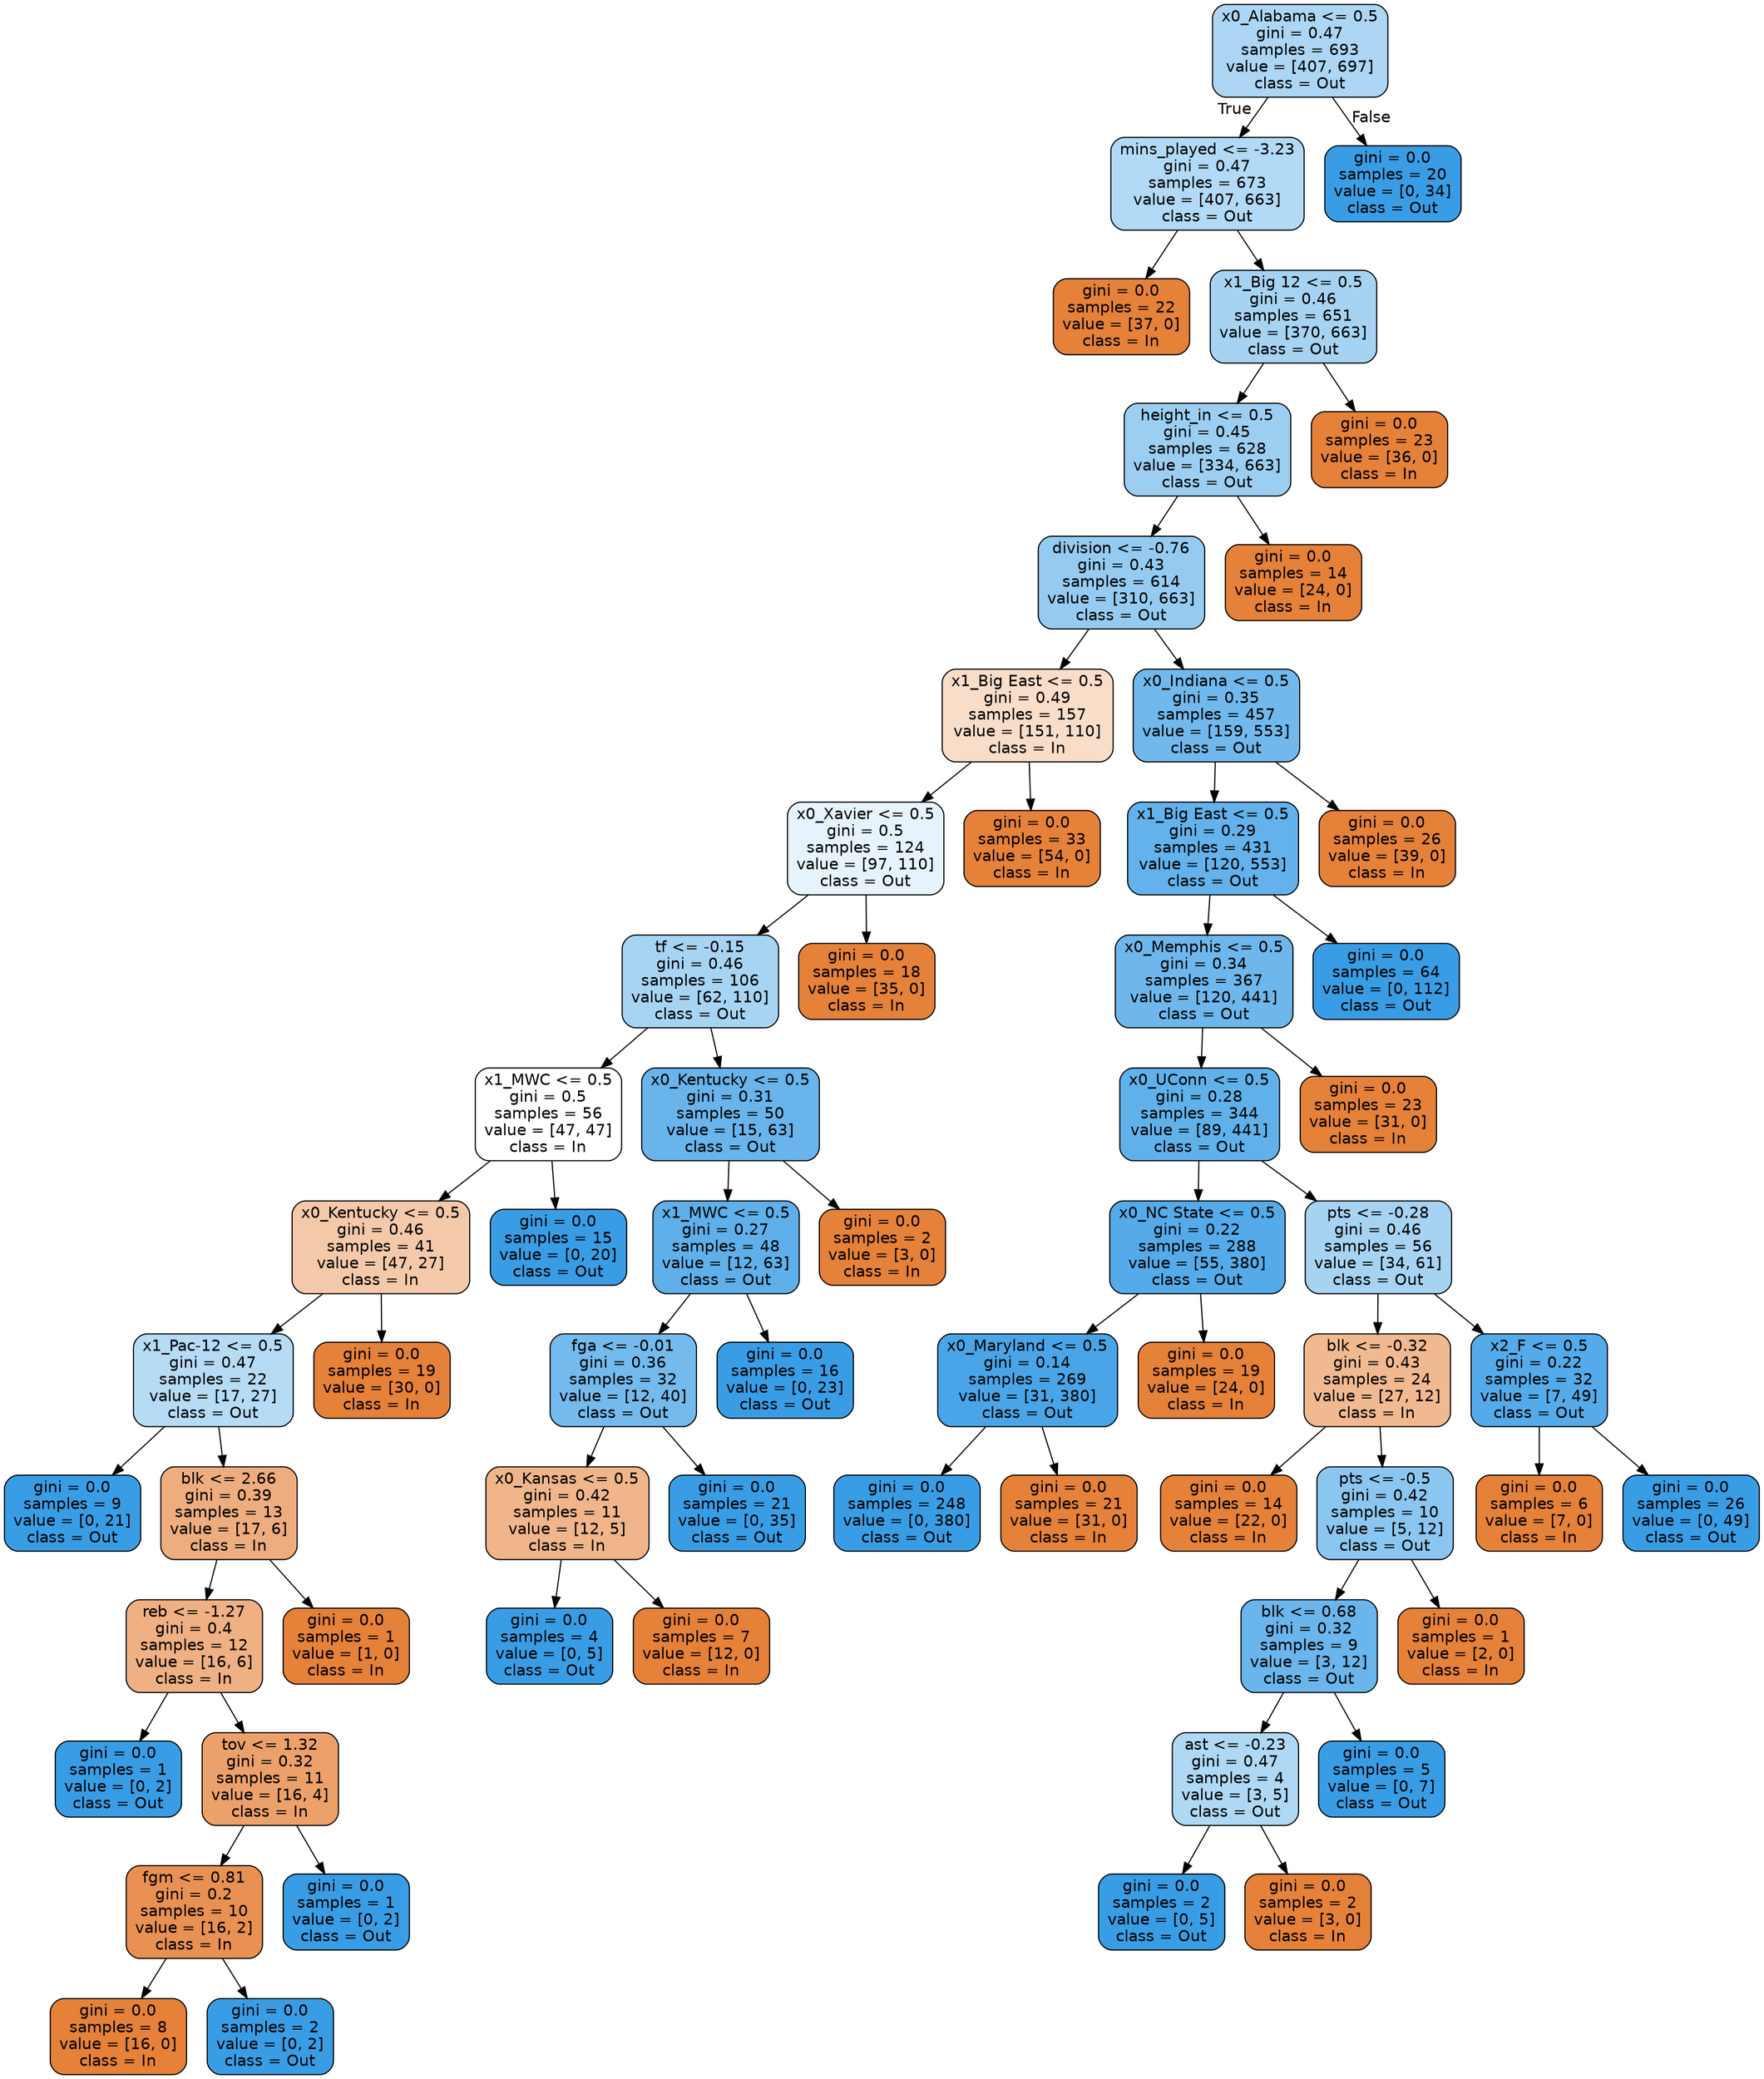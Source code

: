 digraph Tree {
node [shape=box, style="filled, rounded", color="black", fontname=helvetica] ;
edge [fontname=helvetica] ;
0 [label="x0_Alabama <= 0.5\ngini = 0.47\nsamples = 693\nvalue = [407, 697]\nclass = Out", fillcolor="#399de56a"] ;
1 [label="mins_played <= -3.23\ngini = 0.47\nsamples = 673\nvalue = [407, 663]\nclass = Out", fillcolor="#399de562"] ;
0 -> 1 [labeldistance=2.5, labelangle=45, headlabel="True"] ;
2 [label="gini = 0.0\nsamples = 22\nvalue = [37, 0]\nclass = In", fillcolor="#e58139ff"] ;
1 -> 2 ;
3 [label="x1_Big 12 <= 0.5\ngini = 0.46\nsamples = 651\nvalue = [370, 663]\nclass = Out", fillcolor="#399de571"] ;
1 -> 3 ;
4 [label="height_in <= 0.5\ngini = 0.45\nsamples = 628\nvalue = [334, 663]\nclass = Out", fillcolor="#399de57f"] ;
3 -> 4 ;
5 [label="division <= -0.76\ngini = 0.43\nsamples = 614\nvalue = [310, 663]\nclass = Out", fillcolor="#399de588"] ;
4 -> 5 ;
6 [label="x1_Big East <= 0.5\ngini = 0.49\nsamples = 157\nvalue = [151, 110]\nclass = In", fillcolor="#e5813945"] ;
5 -> 6 ;
7 [label="x0_Xavier <= 0.5\ngini = 0.5\nsamples = 124\nvalue = [97, 110]\nclass = Out", fillcolor="#399de51e"] ;
6 -> 7 ;
8 [label="tf <= -0.15\ngini = 0.46\nsamples = 106\nvalue = [62, 110]\nclass = Out", fillcolor="#399de56f"] ;
7 -> 8 ;
9 [label="x1_MWC <= 0.5\ngini = 0.5\nsamples = 56\nvalue = [47, 47]\nclass = In", fillcolor="#e5813900"] ;
8 -> 9 ;
10 [label="x0_Kentucky <= 0.5\ngini = 0.46\nsamples = 41\nvalue = [47, 27]\nclass = In", fillcolor="#e581396d"] ;
9 -> 10 ;
11 [label="x1_Pac-12 <= 0.5\ngini = 0.47\nsamples = 22\nvalue = [17, 27]\nclass = Out", fillcolor="#399de55e"] ;
10 -> 11 ;
12 [label="gini = 0.0\nsamples = 9\nvalue = [0, 21]\nclass = Out", fillcolor="#399de5ff"] ;
11 -> 12 ;
13 [label="blk <= 2.66\ngini = 0.39\nsamples = 13\nvalue = [17, 6]\nclass = In", fillcolor="#e58139a5"] ;
11 -> 13 ;
14 [label="reb <= -1.27\ngini = 0.4\nsamples = 12\nvalue = [16, 6]\nclass = In", fillcolor="#e581399f"] ;
13 -> 14 ;
15 [label="gini = 0.0\nsamples = 1\nvalue = [0, 2]\nclass = Out", fillcolor="#399de5ff"] ;
14 -> 15 ;
16 [label="tov <= 1.32\ngini = 0.32\nsamples = 11\nvalue = [16, 4]\nclass = In", fillcolor="#e58139bf"] ;
14 -> 16 ;
17 [label="fgm <= 0.81\ngini = 0.2\nsamples = 10\nvalue = [16, 2]\nclass = In", fillcolor="#e58139df"] ;
16 -> 17 ;
18 [label="gini = 0.0\nsamples = 8\nvalue = [16, 0]\nclass = In", fillcolor="#e58139ff"] ;
17 -> 18 ;
19 [label="gini = 0.0\nsamples = 2\nvalue = [0, 2]\nclass = Out", fillcolor="#399de5ff"] ;
17 -> 19 ;
20 [label="gini = 0.0\nsamples = 1\nvalue = [0, 2]\nclass = Out", fillcolor="#399de5ff"] ;
16 -> 20 ;
21 [label="gini = 0.0\nsamples = 1\nvalue = [1, 0]\nclass = In", fillcolor="#e58139ff"] ;
13 -> 21 ;
22 [label="gini = 0.0\nsamples = 19\nvalue = [30, 0]\nclass = In", fillcolor="#e58139ff"] ;
10 -> 22 ;
23 [label="gini = 0.0\nsamples = 15\nvalue = [0, 20]\nclass = Out", fillcolor="#399de5ff"] ;
9 -> 23 ;
24 [label="x0_Kentucky <= 0.5\ngini = 0.31\nsamples = 50\nvalue = [15, 63]\nclass = Out", fillcolor="#399de5c2"] ;
8 -> 24 ;
25 [label="x1_MWC <= 0.5\ngini = 0.27\nsamples = 48\nvalue = [12, 63]\nclass = Out", fillcolor="#399de5ce"] ;
24 -> 25 ;
26 [label="fga <= -0.01\ngini = 0.36\nsamples = 32\nvalue = [12, 40]\nclass = Out", fillcolor="#399de5b3"] ;
25 -> 26 ;
27 [label="x0_Kansas <= 0.5\ngini = 0.42\nsamples = 11\nvalue = [12, 5]\nclass = In", fillcolor="#e5813995"] ;
26 -> 27 ;
28 [label="gini = 0.0\nsamples = 4\nvalue = [0, 5]\nclass = Out", fillcolor="#399de5ff"] ;
27 -> 28 ;
29 [label="gini = 0.0\nsamples = 7\nvalue = [12, 0]\nclass = In", fillcolor="#e58139ff"] ;
27 -> 29 ;
30 [label="gini = 0.0\nsamples = 21\nvalue = [0, 35]\nclass = Out", fillcolor="#399de5ff"] ;
26 -> 30 ;
31 [label="gini = 0.0\nsamples = 16\nvalue = [0, 23]\nclass = Out", fillcolor="#399de5ff"] ;
25 -> 31 ;
32 [label="gini = 0.0\nsamples = 2\nvalue = [3, 0]\nclass = In", fillcolor="#e58139ff"] ;
24 -> 32 ;
33 [label="gini = 0.0\nsamples = 18\nvalue = [35, 0]\nclass = In", fillcolor="#e58139ff"] ;
7 -> 33 ;
34 [label="gini = 0.0\nsamples = 33\nvalue = [54, 0]\nclass = In", fillcolor="#e58139ff"] ;
6 -> 34 ;
35 [label="x0_Indiana <= 0.5\ngini = 0.35\nsamples = 457\nvalue = [159, 553]\nclass = Out", fillcolor="#399de5b6"] ;
5 -> 35 ;
36 [label="x1_Big East <= 0.5\ngini = 0.29\nsamples = 431\nvalue = [120, 553]\nclass = Out", fillcolor="#399de5c8"] ;
35 -> 36 ;
37 [label="x0_Memphis <= 0.5\ngini = 0.34\nsamples = 367\nvalue = [120, 441]\nclass = Out", fillcolor="#399de5ba"] ;
36 -> 37 ;
38 [label="x0_UConn <= 0.5\ngini = 0.28\nsamples = 344\nvalue = [89, 441]\nclass = Out", fillcolor="#399de5cc"] ;
37 -> 38 ;
39 [label="x0_NC State <= 0.5\ngini = 0.22\nsamples = 288\nvalue = [55, 380]\nclass = Out", fillcolor="#399de5da"] ;
38 -> 39 ;
40 [label="x0_Maryland <= 0.5\ngini = 0.14\nsamples = 269\nvalue = [31, 380]\nclass = Out", fillcolor="#399de5ea"] ;
39 -> 40 ;
41 [label="gini = 0.0\nsamples = 248\nvalue = [0, 380]\nclass = Out", fillcolor="#399de5ff"] ;
40 -> 41 ;
42 [label="gini = 0.0\nsamples = 21\nvalue = [31, 0]\nclass = In", fillcolor="#e58139ff"] ;
40 -> 42 ;
43 [label="gini = 0.0\nsamples = 19\nvalue = [24, 0]\nclass = In", fillcolor="#e58139ff"] ;
39 -> 43 ;
44 [label="pts <= -0.28\ngini = 0.46\nsamples = 56\nvalue = [34, 61]\nclass = Out", fillcolor="#399de571"] ;
38 -> 44 ;
45 [label="blk <= -0.32\ngini = 0.43\nsamples = 24\nvalue = [27, 12]\nclass = In", fillcolor="#e581398e"] ;
44 -> 45 ;
46 [label="gini = 0.0\nsamples = 14\nvalue = [22, 0]\nclass = In", fillcolor="#e58139ff"] ;
45 -> 46 ;
47 [label="pts <= -0.5\ngini = 0.42\nsamples = 10\nvalue = [5, 12]\nclass = Out", fillcolor="#399de595"] ;
45 -> 47 ;
48 [label="blk <= 0.68\ngini = 0.32\nsamples = 9\nvalue = [3, 12]\nclass = Out", fillcolor="#399de5bf"] ;
47 -> 48 ;
49 [label="ast <= -0.23\ngini = 0.47\nsamples = 4\nvalue = [3, 5]\nclass = Out", fillcolor="#399de566"] ;
48 -> 49 ;
50 [label="gini = 0.0\nsamples = 2\nvalue = [0, 5]\nclass = Out", fillcolor="#399de5ff"] ;
49 -> 50 ;
51 [label="gini = 0.0\nsamples = 2\nvalue = [3, 0]\nclass = In", fillcolor="#e58139ff"] ;
49 -> 51 ;
52 [label="gini = 0.0\nsamples = 5\nvalue = [0, 7]\nclass = Out", fillcolor="#399de5ff"] ;
48 -> 52 ;
53 [label="gini = 0.0\nsamples = 1\nvalue = [2, 0]\nclass = In", fillcolor="#e58139ff"] ;
47 -> 53 ;
54 [label="x2_F <= 0.5\ngini = 0.22\nsamples = 32\nvalue = [7, 49]\nclass = Out", fillcolor="#399de5db"] ;
44 -> 54 ;
55 [label="gini = 0.0\nsamples = 6\nvalue = [7, 0]\nclass = In", fillcolor="#e58139ff"] ;
54 -> 55 ;
56 [label="gini = 0.0\nsamples = 26\nvalue = [0, 49]\nclass = Out", fillcolor="#399de5ff"] ;
54 -> 56 ;
57 [label="gini = 0.0\nsamples = 23\nvalue = [31, 0]\nclass = In", fillcolor="#e58139ff"] ;
37 -> 57 ;
58 [label="gini = 0.0\nsamples = 64\nvalue = [0, 112]\nclass = Out", fillcolor="#399de5ff"] ;
36 -> 58 ;
59 [label="gini = 0.0\nsamples = 26\nvalue = [39, 0]\nclass = In", fillcolor="#e58139ff"] ;
35 -> 59 ;
60 [label="gini = 0.0\nsamples = 14\nvalue = [24, 0]\nclass = In", fillcolor="#e58139ff"] ;
4 -> 60 ;
61 [label="gini = 0.0\nsamples = 23\nvalue = [36, 0]\nclass = In", fillcolor="#e58139ff"] ;
3 -> 61 ;
62 [label="gini = 0.0\nsamples = 20\nvalue = [0, 34]\nclass = Out", fillcolor="#399de5ff"] ;
0 -> 62 [labeldistance=2.5, labelangle=-45, headlabel="False"] ;
}